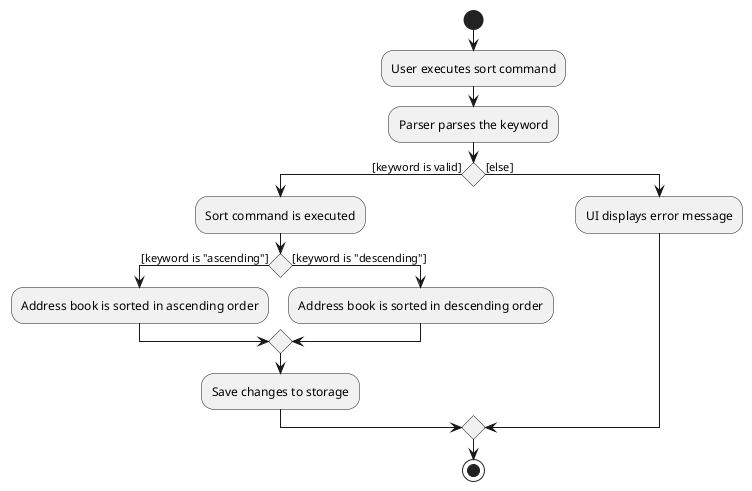 @startuml
start
:User executes sort command;
:Parser parses the keyword;
if () then ([keyword is valid])
    :Sort command is executed;
if () then ([keyword is "ascending"])
    :Address book is sorted in ascending order;
else ([keyword is "descending"])
    :Address book is sorted in descending order;
endif
:Save changes to storage;
else ([else])
    :UI displays error message;
endif
stop
@enduml